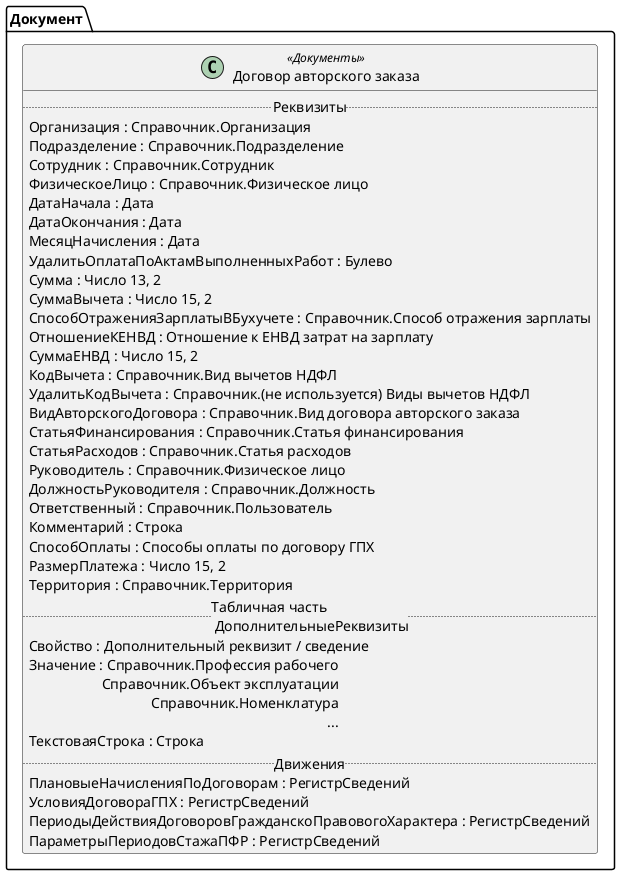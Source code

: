 ﻿@startuml ДоговорАвторскогоЗаказа
'!include templates.wsd
'..\include templates.wsd
class Документ.ДоговорАвторскогоЗаказа as "Договор авторского заказа" <<Документы>>
{
..Реквизиты..
Организация : Справочник.Организация
Подразделение : Справочник.Подразделение
Сотрудник : Справочник.Сотрудник
ФизическоеЛицо : Справочник.Физическое лицо
ДатаНачала : Дата
ДатаОкончания : Дата
МесяцНачисления : Дата
УдалитьОплатаПоАктамВыполненныхРабот : Булево
Сумма : Число 13, 2
СуммаВычета : Число 15, 2
СпособОтраженияЗарплатыВБухучете : Справочник.Способ отражения зарплаты
ОтношениеКЕНВД : Отношение к ЕНВД затрат на зарплату
СуммаЕНВД : Число 15, 2
КодВычета : Справочник.Вид вычетов НДФЛ
УдалитьКодВычета : Справочник.(не используется) Виды вычетов НДФЛ
ВидАвторскогоДоговора : Справочник.Вид договора авторского заказа
СтатьяФинансирования : Справочник.Статья финансирования
СтатьяРасходов : Справочник.Статья расходов
Руководитель : Справочник.Физическое лицо
ДолжностьРуководителя : Справочник.Должность
Ответственный : Справочник.Пользователь
Комментарий : Строка
СпособОплаты : Способы оплаты по договору ГПХ
РазмерПлатежа : Число 15, 2
Территория : Справочник.Территория
..Табличная часть \n ДополнительныеРеквизиты..
Свойство : Дополнительный реквизит / сведение
Значение : Справочник.Профессия рабочего\rСправочник.Объект эксплуатации\rСправочник.Номенклатура\r...
ТекстоваяСтрока : Строка
..Движения..
ПлановыеНачисленияПоДоговорам : РегистрСведений
УсловияДоговораГПХ : РегистрСведений
ПериодыДействияДоговоровГражданскоПравовогоХарактера : РегистрСведений
ПараметрыПериодовСтажаПФР : РегистрСведений
}
@enduml
